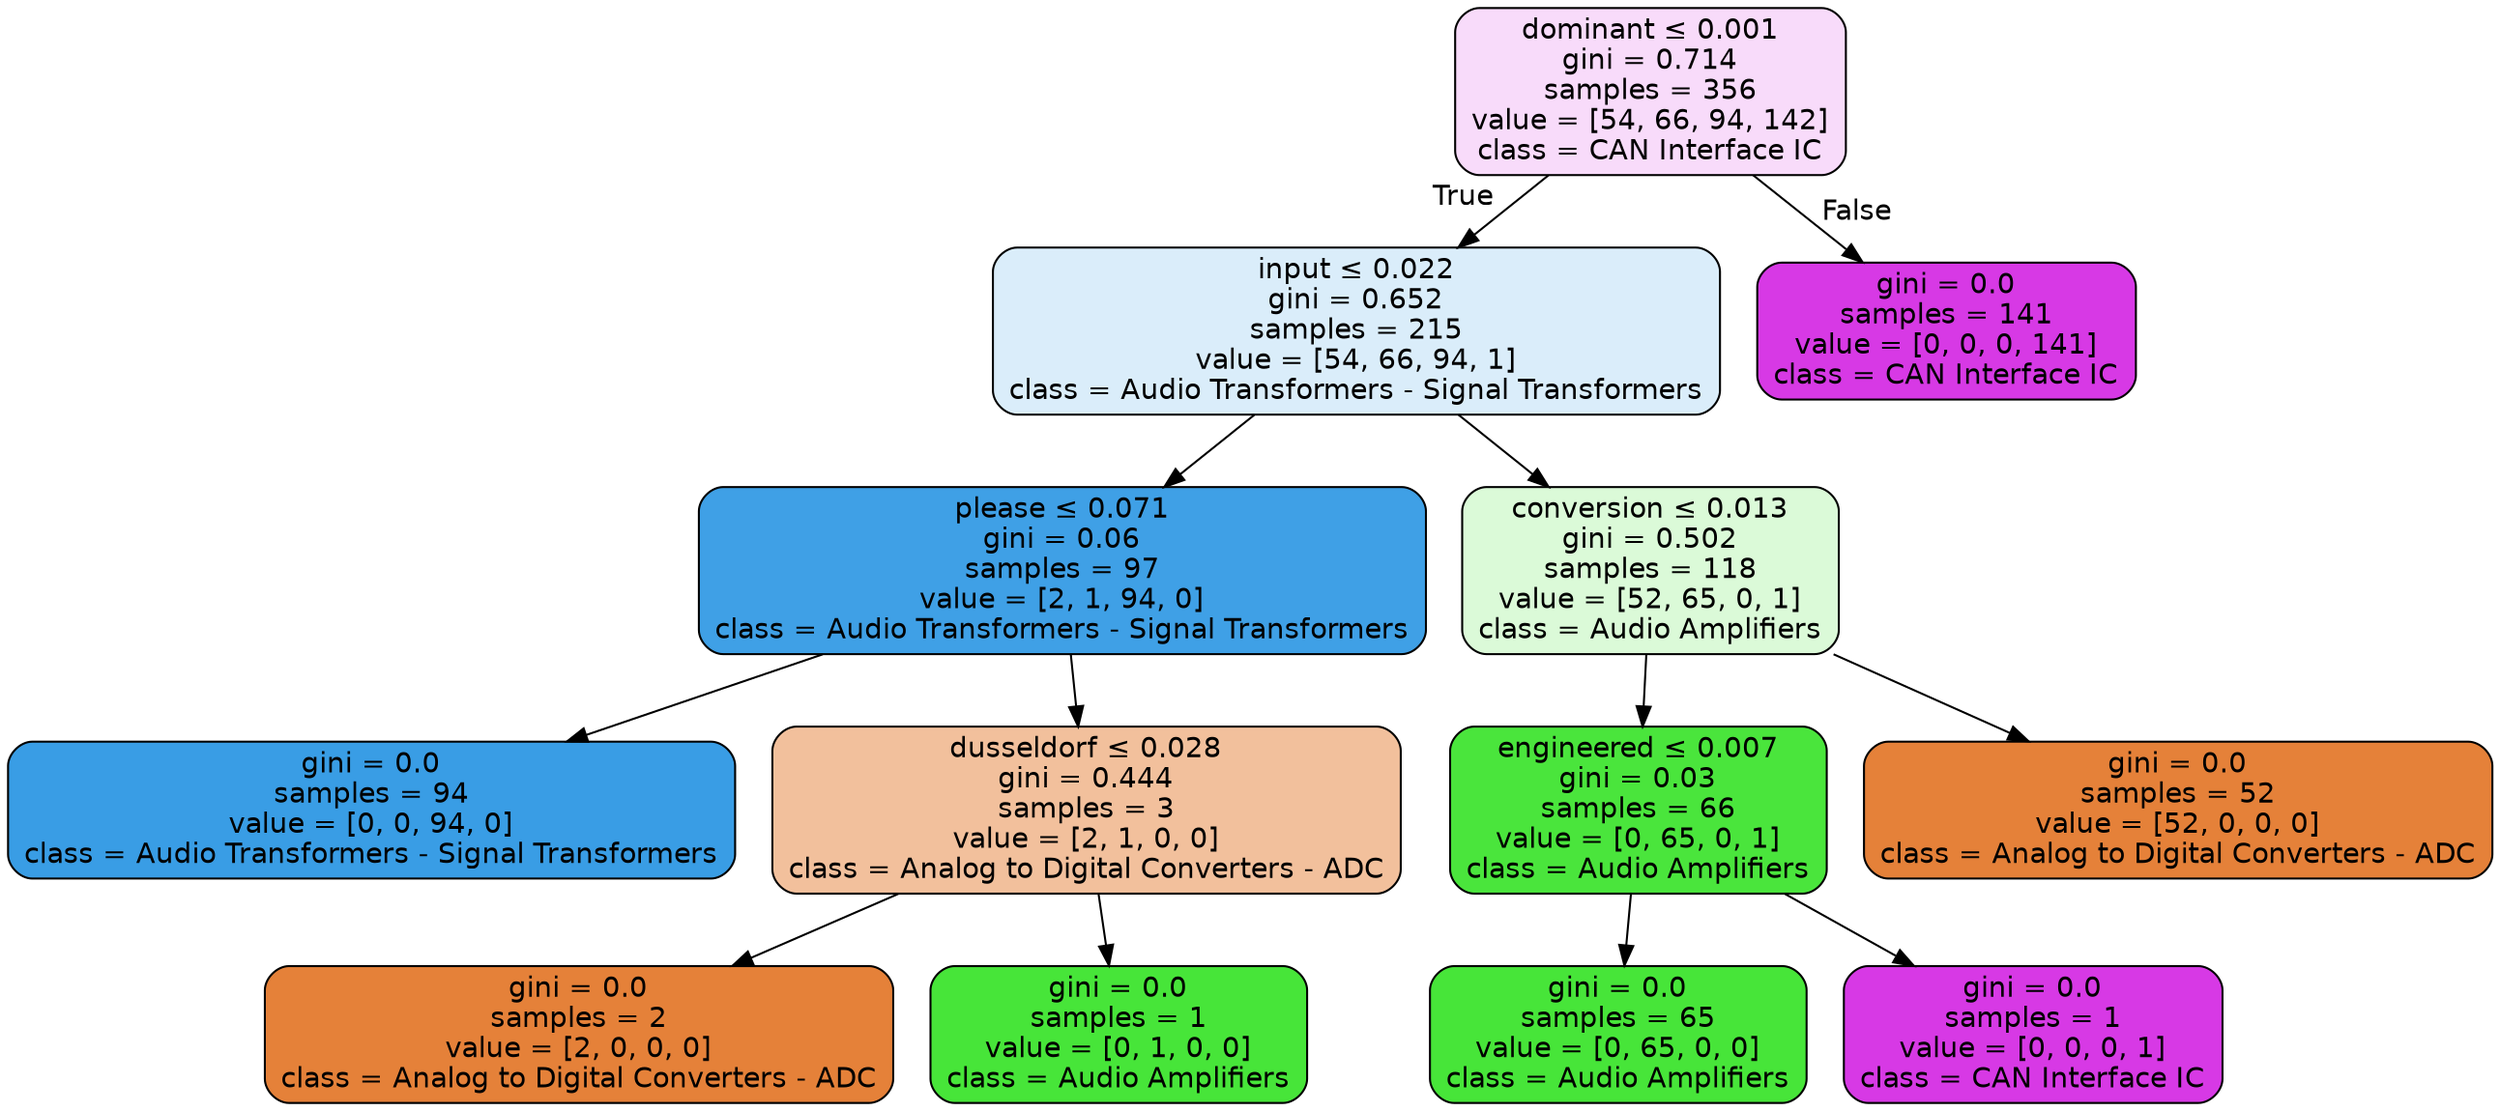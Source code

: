 digraph Tree {
node [shape=box, style="filled, rounded", color="black", fontname=helvetica] ;
edge [fontname=helvetica] ;
0 [label=<dominant &le; 0.001<br/>gini = 0.714<br/>samples = 356<br/>value = [54, 66, 94, 142]<br/>class = CAN Interface IC>, fillcolor="#f8dbfa"] ;
1 [label=<input &le; 0.022<br/>gini = 0.652<br/>samples = 215<br/>value = [54, 66, 94, 1]<br/>class = Audio Transformers - Signal Transformers>, fillcolor="#daedfa"] ;
0 -> 1 [labeldistance=2.5, labelangle=45, headlabel="True"] ;
2 [label=<please &le; 0.071<br/>gini = 0.06<br/>samples = 97<br/>value = [2, 1, 94, 0]<br/>class = Audio Transformers - Signal Transformers>, fillcolor="#3fa0e6"] ;
1 -> 2 ;
3 [label=<gini = 0.0<br/>samples = 94<br/>value = [0, 0, 94, 0]<br/>class = Audio Transformers - Signal Transformers>, fillcolor="#399de5"] ;
2 -> 3 ;
4 [label=<dusseldorf &le; 0.028<br/>gini = 0.444<br/>samples = 3<br/>value = [2, 1, 0, 0]<br/>class = Analog to Digital Converters - ADC>, fillcolor="#f2c09c"] ;
2 -> 4 ;
5 [label=<gini = 0.0<br/>samples = 2<br/>value = [2, 0, 0, 0]<br/>class = Analog to Digital Converters - ADC>, fillcolor="#e58139"] ;
4 -> 5 ;
6 [label=<gini = 0.0<br/>samples = 1<br/>value = [0, 1, 0, 0]<br/>class = Audio Amplifiers>, fillcolor="#47e539"] ;
4 -> 6 ;
7 [label=<conversion &le; 0.013<br/>gini = 0.502<br/>samples = 118<br/>value = [52, 65, 0, 1]<br/>class = Audio Amplifiers>, fillcolor="#dbfad8"] ;
1 -> 7 ;
8 [label=<engineered &le; 0.007<br/>gini = 0.03<br/>samples = 66<br/>value = [0, 65, 0, 1]<br/>class = Audio Amplifiers>, fillcolor="#4ae53c"] ;
7 -> 8 ;
9 [label=<gini = 0.0<br/>samples = 65<br/>value = [0, 65, 0, 0]<br/>class = Audio Amplifiers>, fillcolor="#47e539"] ;
8 -> 9 ;
10 [label=<gini = 0.0<br/>samples = 1<br/>value = [0, 0, 0, 1]<br/>class = CAN Interface IC>, fillcolor="#d739e5"] ;
8 -> 10 ;
11 [label=<gini = 0.0<br/>samples = 52<br/>value = [52, 0, 0, 0]<br/>class = Analog to Digital Converters - ADC>, fillcolor="#e58139"] ;
7 -> 11 ;
12 [label=<gini = 0.0<br/>samples = 141<br/>value = [0, 0, 0, 141]<br/>class = CAN Interface IC>, fillcolor="#d739e5"] ;
0 -> 12 [labeldistance=2.5, labelangle=-45, headlabel="False"] ;
}